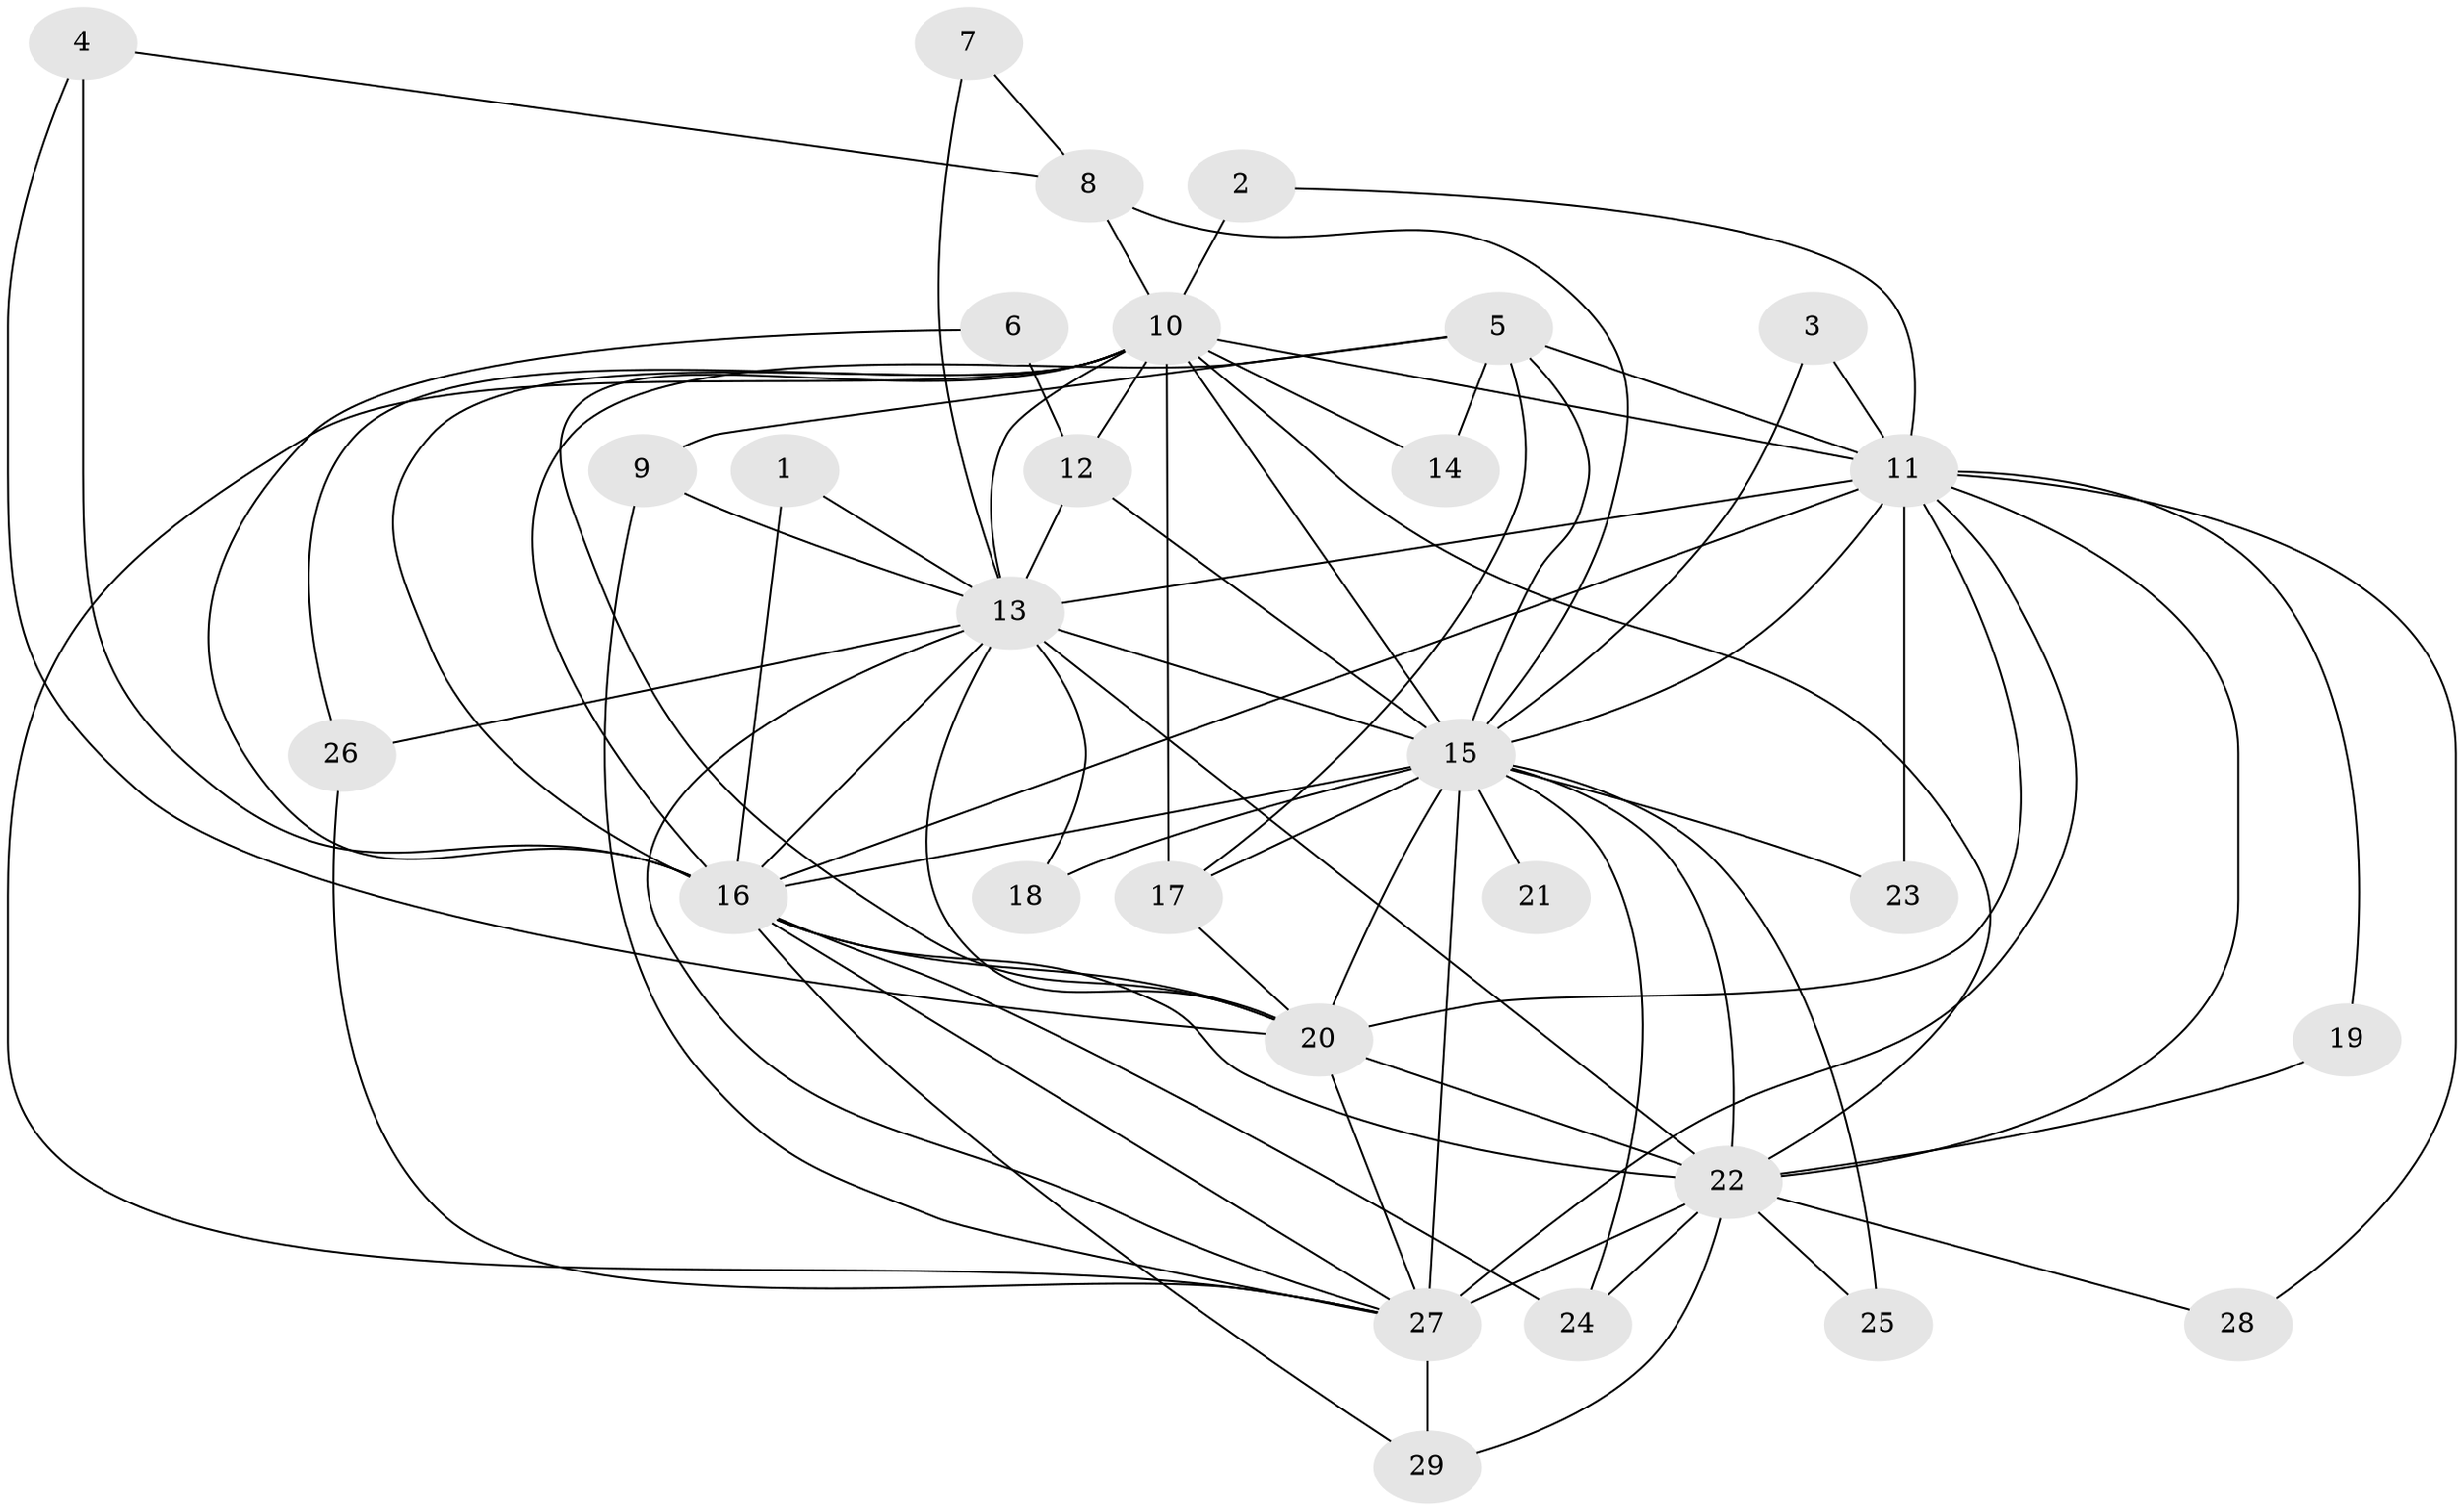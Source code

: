 // original degree distribution, {17: 0.017241379310344827, 16: 0.06896551724137931, 14: 0.034482758620689655, 13: 0.017241379310344827, 18: 0.017241379310344827, 22: 0.017241379310344827, 5: 0.017241379310344827, 2: 0.5172413793103449, 3: 0.22413793103448276, 4: 0.06896551724137931}
// Generated by graph-tools (version 1.1) at 2025/49/03/09/25 03:49:42]
// undirected, 29 vertices, 78 edges
graph export_dot {
graph [start="1"]
  node [color=gray90,style=filled];
  1;
  2;
  3;
  4;
  5;
  6;
  7;
  8;
  9;
  10;
  11;
  12;
  13;
  14;
  15;
  16;
  17;
  18;
  19;
  20;
  21;
  22;
  23;
  24;
  25;
  26;
  27;
  28;
  29;
  1 -- 13 [weight=1.0];
  1 -- 16 [weight=1.0];
  2 -- 10 [weight=1.0];
  2 -- 11 [weight=1.0];
  3 -- 11 [weight=1.0];
  3 -- 15 [weight=1.0];
  4 -- 8 [weight=1.0];
  4 -- 16 [weight=1.0];
  4 -- 20 [weight=1.0];
  5 -- 9 [weight=1.0];
  5 -- 11 [weight=1.0];
  5 -- 14 [weight=1.0];
  5 -- 15 [weight=1.0];
  5 -- 16 [weight=1.0];
  5 -- 17 [weight=1.0];
  6 -- 12 [weight=1.0];
  6 -- 16 [weight=1.0];
  7 -- 8 [weight=1.0];
  7 -- 13 [weight=1.0];
  8 -- 10 [weight=1.0];
  8 -- 15 [weight=1.0];
  9 -- 13 [weight=1.0];
  9 -- 27 [weight=1.0];
  10 -- 11 [weight=2.0];
  10 -- 12 [weight=1.0];
  10 -- 13 [weight=2.0];
  10 -- 14 [weight=1.0];
  10 -- 15 [weight=2.0];
  10 -- 16 [weight=1.0];
  10 -- 17 [weight=1.0];
  10 -- 20 [weight=1.0];
  10 -- 22 [weight=1.0];
  10 -- 26 [weight=1.0];
  10 -- 27 [weight=1.0];
  11 -- 13 [weight=2.0];
  11 -- 15 [weight=5.0];
  11 -- 16 [weight=2.0];
  11 -- 19 [weight=1.0];
  11 -- 20 [weight=4.0];
  11 -- 22 [weight=2.0];
  11 -- 23 [weight=2.0];
  11 -- 27 [weight=2.0];
  11 -- 28 [weight=1.0];
  12 -- 13 [weight=1.0];
  12 -- 15 [weight=1.0];
  13 -- 15 [weight=3.0];
  13 -- 16 [weight=2.0];
  13 -- 18 [weight=1.0];
  13 -- 20 [weight=1.0];
  13 -- 22 [weight=1.0];
  13 -- 26 [weight=1.0];
  13 -- 27 [weight=1.0];
  15 -- 16 [weight=2.0];
  15 -- 17 [weight=1.0];
  15 -- 18 [weight=1.0];
  15 -- 20 [weight=3.0];
  15 -- 21 [weight=2.0];
  15 -- 22 [weight=3.0];
  15 -- 23 [weight=1.0];
  15 -- 24 [weight=1.0];
  15 -- 25 [weight=2.0];
  15 -- 27 [weight=5.0];
  16 -- 20 [weight=1.0];
  16 -- 22 [weight=2.0];
  16 -- 24 [weight=1.0];
  16 -- 27 [weight=1.0];
  16 -- 29 [weight=1.0];
  17 -- 20 [weight=1.0];
  19 -- 22 [weight=1.0];
  20 -- 22 [weight=1.0];
  20 -- 27 [weight=1.0];
  22 -- 24 [weight=1.0];
  22 -- 25 [weight=1.0];
  22 -- 27 [weight=2.0];
  22 -- 28 [weight=1.0];
  22 -- 29 [weight=1.0];
  26 -- 27 [weight=1.0];
  27 -- 29 [weight=1.0];
}
